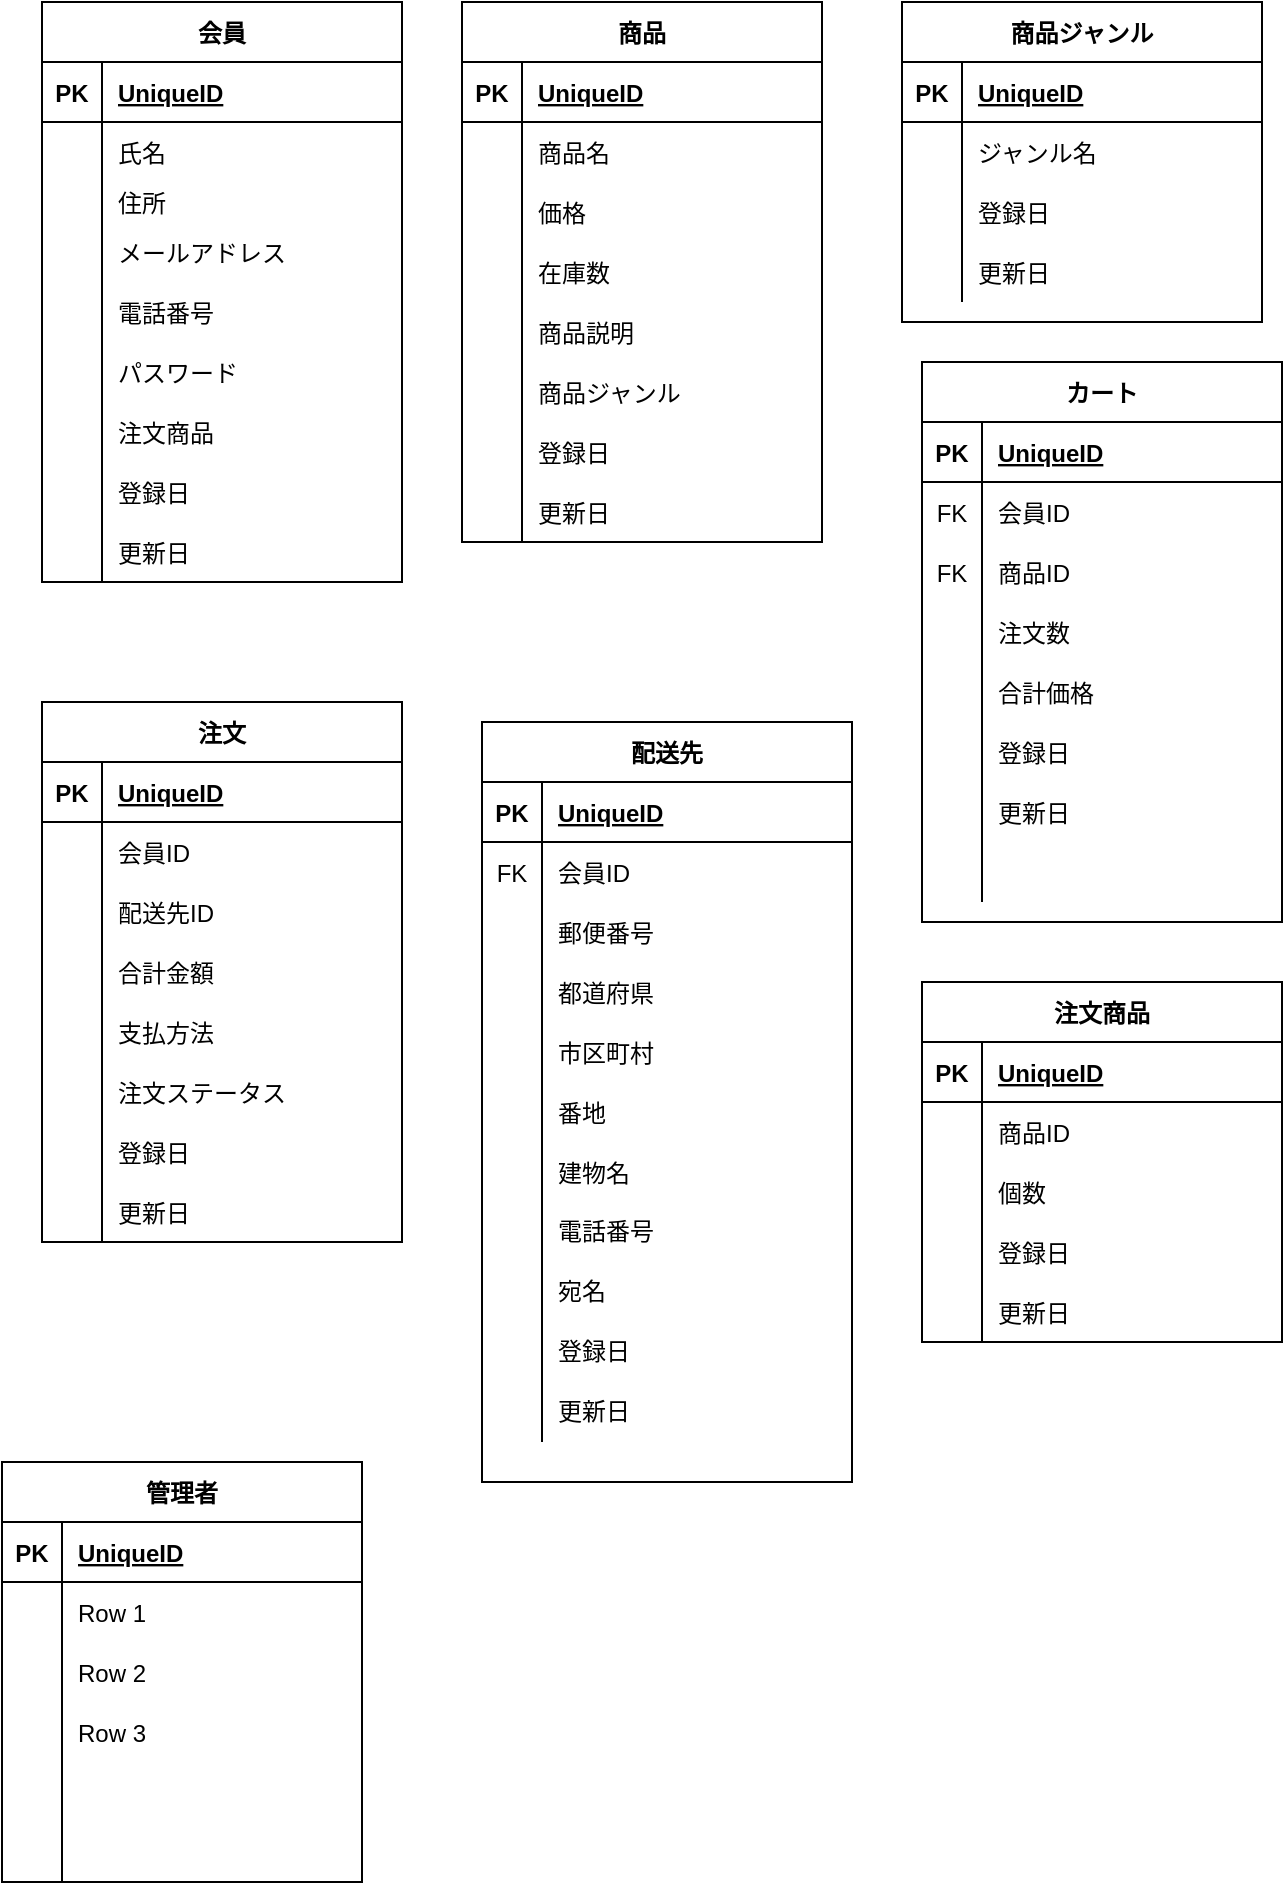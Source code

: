 <mxfile version="14.1.9" type="github">
  <diagram id="_fGBbQ_tDHvk_TWlKCjW" name="Page-1">
    <mxGraphModel dx="767" dy="1049" grid="1" gridSize="10" guides="1" tooltips="1" connect="1" arrows="1" fold="1" page="1" pageScale="1" pageWidth="827" pageHeight="1169" math="0" shadow="0">
      <root>
        <mxCell id="0" />
        <mxCell id="1" parent="0" />
        <mxCell id="HQgpcalhJWOucow4i2d_-1" value="会員" style="shape=table;startSize=30;container=1;collapsible=1;childLayout=tableLayout;fixedRows=1;rowLines=0;fontStyle=1;align=center;resizeLast=1;" parent="1" vertex="1">
          <mxGeometry x="50" y="10" width="180" height="290" as="geometry" />
        </mxCell>
        <mxCell id="HQgpcalhJWOucow4i2d_-2" value="" style="shape=partialRectangle;collapsible=0;dropTarget=0;pointerEvents=0;fillColor=none;top=0;left=0;bottom=1;right=0;points=[[0,0.5],[1,0.5]];portConstraint=eastwest;" parent="HQgpcalhJWOucow4i2d_-1" vertex="1">
          <mxGeometry y="30" width="180" height="30" as="geometry" />
        </mxCell>
        <mxCell id="HQgpcalhJWOucow4i2d_-3" value="PK" style="shape=partialRectangle;connectable=0;fillColor=none;top=0;left=0;bottom=0;right=0;fontStyle=1;overflow=hidden;" parent="HQgpcalhJWOucow4i2d_-2" vertex="1">
          <mxGeometry width="30" height="30" as="geometry" />
        </mxCell>
        <mxCell id="HQgpcalhJWOucow4i2d_-4" value="UniqueID" style="shape=partialRectangle;connectable=0;fillColor=none;top=0;left=0;bottom=0;right=0;align=left;spacingLeft=6;fontStyle=5;overflow=hidden;" parent="HQgpcalhJWOucow4i2d_-2" vertex="1">
          <mxGeometry x="30" width="150" height="30" as="geometry" />
        </mxCell>
        <mxCell id="HQgpcalhJWOucow4i2d_-5" value="" style="shape=partialRectangle;collapsible=0;dropTarget=0;pointerEvents=0;fillColor=none;top=0;left=0;bottom=0;right=0;points=[[0,0.5],[1,0.5]];portConstraint=eastwest;" parent="HQgpcalhJWOucow4i2d_-1" vertex="1">
          <mxGeometry y="60" width="180" height="30" as="geometry" />
        </mxCell>
        <mxCell id="HQgpcalhJWOucow4i2d_-6" value="" style="shape=partialRectangle;connectable=0;fillColor=none;top=0;left=0;bottom=0;right=0;editable=1;overflow=hidden;" parent="HQgpcalhJWOucow4i2d_-5" vertex="1">
          <mxGeometry width="30" height="30" as="geometry" />
        </mxCell>
        <mxCell id="HQgpcalhJWOucow4i2d_-7" value="氏名" style="shape=partialRectangle;connectable=0;fillColor=none;top=0;left=0;bottom=0;right=0;align=left;spacingLeft=6;overflow=hidden;" parent="HQgpcalhJWOucow4i2d_-5" vertex="1">
          <mxGeometry x="30" width="150" height="30" as="geometry" />
        </mxCell>
        <mxCell id="HQgpcalhJWOucow4i2d_-8" value="" style="shape=partialRectangle;collapsible=0;dropTarget=0;pointerEvents=0;fillColor=none;top=0;left=0;bottom=0;right=0;points=[[0,0.5],[1,0.5]];portConstraint=eastwest;" parent="HQgpcalhJWOucow4i2d_-1" vertex="1">
          <mxGeometry y="90" width="180" height="20" as="geometry" />
        </mxCell>
        <mxCell id="HQgpcalhJWOucow4i2d_-9" value="" style="shape=partialRectangle;connectable=0;fillColor=none;top=0;left=0;bottom=0;right=0;editable=1;overflow=hidden;" parent="HQgpcalhJWOucow4i2d_-8" vertex="1">
          <mxGeometry width="30" height="20" as="geometry" />
        </mxCell>
        <mxCell id="HQgpcalhJWOucow4i2d_-10" value="住所" style="shape=partialRectangle;connectable=0;fillColor=none;top=0;left=0;bottom=0;right=0;align=left;spacingLeft=6;overflow=hidden;" parent="HQgpcalhJWOucow4i2d_-8" vertex="1">
          <mxGeometry x="30" width="150" height="20" as="geometry" />
        </mxCell>
        <mxCell id="HQgpcalhJWOucow4i2d_-11" value="" style="shape=partialRectangle;collapsible=0;dropTarget=0;pointerEvents=0;fillColor=none;top=0;left=0;bottom=0;right=0;points=[[0,0.5],[1,0.5]];portConstraint=eastwest;" parent="HQgpcalhJWOucow4i2d_-1" vertex="1">
          <mxGeometry y="110" width="180" height="30" as="geometry" />
        </mxCell>
        <mxCell id="HQgpcalhJWOucow4i2d_-12" value="" style="shape=partialRectangle;connectable=0;fillColor=none;top=0;left=0;bottom=0;right=0;editable=1;overflow=hidden;" parent="HQgpcalhJWOucow4i2d_-11" vertex="1">
          <mxGeometry width="30" height="30" as="geometry" />
        </mxCell>
        <mxCell id="HQgpcalhJWOucow4i2d_-13" value="メールアドレス" style="shape=partialRectangle;connectable=0;fillColor=none;top=0;left=0;bottom=0;right=0;align=left;spacingLeft=6;overflow=hidden;" parent="HQgpcalhJWOucow4i2d_-11" vertex="1">
          <mxGeometry x="30" width="150" height="30" as="geometry" />
        </mxCell>
        <mxCell id="v8ZFFHO1HFxHdXyD2R_P-13" style="shape=partialRectangle;collapsible=0;dropTarget=0;pointerEvents=0;fillColor=none;top=0;left=0;bottom=0;right=0;points=[[0,0.5],[1,0.5]];portConstraint=eastwest;" parent="HQgpcalhJWOucow4i2d_-1" vertex="1">
          <mxGeometry y="140" width="180" height="30" as="geometry" />
        </mxCell>
        <mxCell id="v8ZFFHO1HFxHdXyD2R_P-14" style="shape=partialRectangle;connectable=0;fillColor=none;top=0;left=0;bottom=0;right=0;editable=1;overflow=hidden;" parent="v8ZFFHO1HFxHdXyD2R_P-13" vertex="1">
          <mxGeometry width="30" height="30" as="geometry" />
        </mxCell>
        <mxCell id="v8ZFFHO1HFxHdXyD2R_P-15" value="電話番号" style="shape=partialRectangle;connectable=0;fillColor=none;top=0;left=0;bottom=0;right=0;align=left;spacingLeft=6;overflow=hidden;" parent="v8ZFFHO1HFxHdXyD2R_P-13" vertex="1">
          <mxGeometry x="30" width="150" height="30" as="geometry" />
        </mxCell>
        <mxCell id="v8ZFFHO1HFxHdXyD2R_P-1" style="shape=partialRectangle;collapsible=0;dropTarget=0;pointerEvents=0;fillColor=none;top=0;left=0;bottom=0;right=0;points=[[0,0.5],[1,0.5]];portConstraint=eastwest;" parent="HQgpcalhJWOucow4i2d_-1" vertex="1">
          <mxGeometry y="170" width="180" height="30" as="geometry" />
        </mxCell>
        <mxCell id="v8ZFFHO1HFxHdXyD2R_P-2" style="shape=partialRectangle;connectable=0;fillColor=none;top=0;left=0;bottom=0;right=0;editable=1;overflow=hidden;" parent="v8ZFFHO1HFxHdXyD2R_P-1" vertex="1">
          <mxGeometry width="30" height="30" as="geometry" />
        </mxCell>
        <mxCell id="v8ZFFHO1HFxHdXyD2R_P-3" value="パスワード" style="shape=partialRectangle;connectable=0;fillColor=none;top=0;left=0;bottom=0;right=0;align=left;spacingLeft=6;overflow=hidden;" parent="v8ZFFHO1HFxHdXyD2R_P-1" vertex="1">
          <mxGeometry x="30" width="150" height="30" as="geometry" />
        </mxCell>
        <mxCell id="v8ZFFHO1HFxHdXyD2R_P-7" style="shape=partialRectangle;collapsible=0;dropTarget=0;pointerEvents=0;fillColor=none;top=0;left=0;bottom=0;right=0;points=[[0,0.5],[1,0.5]];portConstraint=eastwest;" parent="HQgpcalhJWOucow4i2d_-1" vertex="1">
          <mxGeometry y="200" width="180" height="30" as="geometry" />
        </mxCell>
        <mxCell id="v8ZFFHO1HFxHdXyD2R_P-8" style="shape=partialRectangle;connectable=0;fillColor=none;top=0;left=0;bottom=0;right=0;editable=1;overflow=hidden;" parent="v8ZFFHO1HFxHdXyD2R_P-7" vertex="1">
          <mxGeometry width="30" height="30" as="geometry" />
        </mxCell>
        <mxCell id="v8ZFFHO1HFxHdXyD2R_P-9" value="注文商品" style="shape=partialRectangle;connectable=0;fillColor=none;top=0;left=0;bottom=0;right=0;align=left;spacingLeft=6;overflow=hidden;" parent="v8ZFFHO1HFxHdXyD2R_P-7" vertex="1">
          <mxGeometry x="30" width="150" height="30" as="geometry" />
        </mxCell>
        <mxCell id="v8ZFFHO1HFxHdXyD2R_P-10" style="shape=partialRectangle;collapsible=0;dropTarget=0;pointerEvents=0;fillColor=none;top=0;left=0;bottom=0;right=0;points=[[0,0.5],[1,0.5]];portConstraint=eastwest;" parent="HQgpcalhJWOucow4i2d_-1" vertex="1">
          <mxGeometry y="230" width="180" height="30" as="geometry" />
        </mxCell>
        <mxCell id="v8ZFFHO1HFxHdXyD2R_P-11" style="shape=partialRectangle;connectable=0;fillColor=none;top=0;left=0;bottom=0;right=0;editable=1;overflow=hidden;" parent="v8ZFFHO1HFxHdXyD2R_P-10" vertex="1">
          <mxGeometry width="30" height="30" as="geometry" />
        </mxCell>
        <mxCell id="v8ZFFHO1HFxHdXyD2R_P-12" value="登録日" style="shape=partialRectangle;connectable=0;fillColor=none;top=0;left=0;bottom=0;right=0;align=left;spacingLeft=6;overflow=hidden;" parent="v8ZFFHO1HFxHdXyD2R_P-10" vertex="1">
          <mxGeometry x="30" width="150" height="30" as="geometry" />
        </mxCell>
        <mxCell id="v8ZFFHO1HFxHdXyD2R_P-16" style="shape=partialRectangle;collapsible=0;dropTarget=0;pointerEvents=0;fillColor=none;top=0;left=0;bottom=0;right=0;points=[[0,0.5],[1,0.5]];portConstraint=eastwest;" parent="HQgpcalhJWOucow4i2d_-1" vertex="1">
          <mxGeometry y="260" width="180" height="30" as="geometry" />
        </mxCell>
        <mxCell id="v8ZFFHO1HFxHdXyD2R_P-17" style="shape=partialRectangle;connectable=0;fillColor=none;top=0;left=0;bottom=0;right=0;editable=1;overflow=hidden;" parent="v8ZFFHO1HFxHdXyD2R_P-16" vertex="1">
          <mxGeometry width="30" height="30" as="geometry" />
        </mxCell>
        <mxCell id="v8ZFFHO1HFxHdXyD2R_P-18" value="更新日" style="shape=partialRectangle;connectable=0;fillColor=none;top=0;left=0;bottom=0;right=0;align=left;spacingLeft=6;overflow=hidden;" parent="v8ZFFHO1HFxHdXyD2R_P-16" vertex="1">
          <mxGeometry x="30" width="150" height="30" as="geometry" />
        </mxCell>
        <mxCell id="HQgpcalhJWOucow4i2d_-14" value="商品" style="shape=table;startSize=30;container=1;collapsible=1;childLayout=tableLayout;fixedRows=1;rowLines=0;fontStyle=1;align=center;resizeLast=1;" parent="1" vertex="1">
          <mxGeometry x="260" y="10" width="180" height="270" as="geometry" />
        </mxCell>
        <mxCell id="HQgpcalhJWOucow4i2d_-15" value="" style="shape=partialRectangle;collapsible=0;dropTarget=0;pointerEvents=0;fillColor=none;top=0;left=0;bottom=1;right=0;points=[[0,0.5],[1,0.5]];portConstraint=eastwest;" parent="HQgpcalhJWOucow4i2d_-14" vertex="1">
          <mxGeometry y="30" width="180" height="30" as="geometry" />
        </mxCell>
        <mxCell id="HQgpcalhJWOucow4i2d_-16" value="PK" style="shape=partialRectangle;connectable=0;fillColor=none;top=0;left=0;bottom=0;right=0;fontStyle=1;overflow=hidden;" parent="HQgpcalhJWOucow4i2d_-15" vertex="1">
          <mxGeometry width="30" height="30" as="geometry" />
        </mxCell>
        <mxCell id="HQgpcalhJWOucow4i2d_-17" value="UniqueID" style="shape=partialRectangle;connectable=0;fillColor=none;top=0;left=0;bottom=0;right=0;align=left;spacingLeft=6;fontStyle=5;overflow=hidden;" parent="HQgpcalhJWOucow4i2d_-15" vertex="1">
          <mxGeometry x="30" width="150" height="30" as="geometry" />
        </mxCell>
        <mxCell id="HQgpcalhJWOucow4i2d_-18" value="" style="shape=partialRectangle;collapsible=0;dropTarget=0;pointerEvents=0;fillColor=none;top=0;left=0;bottom=0;right=0;points=[[0,0.5],[1,0.5]];portConstraint=eastwest;" parent="HQgpcalhJWOucow4i2d_-14" vertex="1">
          <mxGeometry y="60" width="180" height="30" as="geometry" />
        </mxCell>
        <mxCell id="HQgpcalhJWOucow4i2d_-19" value="" style="shape=partialRectangle;connectable=0;fillColor=none;top=0;left=0;bottom=0;right=0;editable=1;overflow=hidden;" parent="HQgpcalhJWOucow4i2d_-18" vertex="1">
          <mxGeometry width="30" height="30" as="geometry" />
        </mxCell>
        <mxCell id="HQgpcalhJWOucow4i2d_-20" value="商品名" style="shape=partialRectangle;connectable=0;fillColor=none;top=0;left=0;bottom=0;right=0;align=left;spacingLeft=6;overflow=hidden;" parent="HQgpcalhJWOucow4i2d_-18" vertex="1">
          <mxGeometry x="30" width="150" height="30" as="geometry" />
        </mxCell>
        <mxCell id="HQgpcalhJWOucow4i2d_-21" value="" style="shape=partialRectangle;collapsible=0;dropTarget=0;pointerEvents=0;fillColor=none;top=0;left=0;bottom=0;right=0;points=[[0,0.5],[1,0.5]];portConstraint=eastwest;" parent="HQgpcalhJWOucow4i2d_-14" vertex="1">
          <mxGeometry y="90" width="180" height="30" as="geometry" />
        </mxCell>
        <mxCell id="HQgpcalhJWOucow4i2d_-22" value="" style="shape=partialRectangle;connectable=0;fillColor=none;top=0;left=0;bottom=0;right=0;editable=1;overflow=hidden;" parent="HQgpcalhJWOucow4i2d_-21" vertex="1">
          <mxGeometry width="30" height="30" as="geometry" />
        </mxCell>
        <mxCell id="HQgpcalhJWOucow4i2d_-23" value="価格" style="shape=partialRectangle;connectable=0;fillColor=none;top=0;left=0;bottom=0;right=0;align=left;spacingLeft=6;overflow=hidden;" parent="HQgpcalhJWOucow4i2d_-21" vertex="1">
          <mxGeometry x="30" width="150" height="30" as="geometry" />
        </mxCell>
        <mxCell id="HQgpcalhJWOucow4i2d_-24" value="" style="shape=partialRectangle;collapsible=0;dropTarget=0;pointerEvents=0;fillColor=none;top=0;left=0;bottom=0;right=0;points=[[0,0.5],[1,0.5]];portConstraint=eastwest;" parent="HQgpcalhJWOucow4i2d_-14" vertex="1">
          <mxGeometry y="120" width="180" height="30" as="geometry" />
        </mxCell>
        <mxCell id="HQgpcalhJWOucow4i2d_-25" value="" style="shape=partialRectangle;connectable=0;fillColor=none;top=0;left=0;bottom=0;right=0;editable=1;overflow=hidden;" parent="HQgpcalhJWOucow4i2d_-24" vertex="1">
          <mxGeometry width="30" height="30" as="geometry" />
        </mxCell>
        <mxCell id="HQgpcalhJWOucow4i2d_-26" value="在庫数" style="shape=partialRectangle;connectable=0;fillColor=none;top=0;left=0;bottom=0;right=0;align=left;spacingLeft=6;overflow=hidden;" parent="HQgpcalhJWOucow4i2d_-24" vertex="1">
          <mxGeometry x="30" width="150" height="30" as="geometry" />
        </mxCell>
        <mxCell id="v8ZFFHO1HFxHdXyD2R_P-26" style="shape=partialRectangle;collapsible=0;dropTarget=0;pointerEvents=0;fillColor=none;top=0;left=0;bottom=0;right=0;points=[[0,0.5],[1,0.5]];portConstraint=eastwest;" parent="HQgpcalhJWOucow4i2d_-14" vertex="1">
          <mxGeometry y="150" width="180" height="30" as="geometry" />
        </mxCell>
        <mxCell id="v8ZFFHO1HFxHdXyD2R_P-27" style="shape=partialRectangle;connectable=0;fillColor=none;top=0;left=0;bottom=0;right=0;editable=1;overflow=hidden;" parent="v8ZFFHO1HFxHdXyD2R_P-26" vertex="1">
          <mxGeometry width="30" height="30" as="geometry" />
        </mxCell>
        <mxCell id="v8ZFFHO1HFxHdXyD2R_P-28" value="商品説明" style="shape=partialRectangle;connectable=0;fillColor=none;top=0;left=0;bottom=0;right=0;align=left;spacingLeft=6;overflow=hidden;" parent="v8ZFFHO1HFxHdXyD2R_P-26" vertex="1">
          <mxGeometry x="30" width="150" height="30" as="geometry" />
        </mxCell>
        <mxCell id="v8ZFFHO1HFxHdXyD2R_P-100" style="shape=partialRectangle;collapsible=0;dropTarget=0;pointerEvents=0;fillColor=none;top=0;left=0;bottom=0;right=0;points=[[0,0.5],[1,0.5]];portConstraint=eastwest;" parent="HQgpcalhJWOucow4i2d_-14" vertex="1">
          <mxGeometry y="180" width="180" height="30" as="geometry" />
        </mxCell>
        <mxCell id="v8ZFFHO1HFxHdXyD2R_P-101" style="shape=partialRectangle;connectable=0;fillColor=none;top=0;left=0;bottom=0;right=0;editable=1;overflow=hidden;" parent="v8ZFFHO1HFxHdXyD2R_P-100" vertex="1">
          <mxGeometry width="30" height="30" as="geometry" />
        </mxCell>
        <mxCell id="v8ZFFHO1HFxHdXyD2R_P-102" value="商品ジャンル" style="shape=partialRectangle;connectable=0;fillColor=none;top=0;left=0;bottom=0;right=0;align=left;spacingLeft=6;overflow=hidden;" parent="v8ZFFHO1HFxHdXyD2R_P-100" vertex="1">
          <mxGeometry x="30" width="150" height="30" as="geometry" />
        </mxCell>
        <mxCell id="v8ZFFHO1HFxHdXyD2R_P-23" style="shape=partialRectangle;collapsible=0;dropTarget=0;pointerEvents=0;fillColor=none;top=0;left=0;bottom=0;right=0;points=[[0,0.5],[1,0.5]];portConstraint=eastwest;" parent="HQgpcalhJWOucow4i2d_-14" vertex="1">
          <mxGeometry y="210" width="180" height="30" as="geometry" />
        </mxCell>
        <mxCell id="v8ZFFHO1HFxHdXyD2R_P-24" style="shape=partialRectangle;connectable=0;fillColor=none;top=0;left=0;bottom=0;right=0;editable=1;overflow=hidden;" parent="v8ZFFHO1HFxHdXyD2R_P-23" vertex="1">
          <mxGeometry width="30" height="30" as="geometry" />
        </mxCell>
        <mxCell id="v8ZFFHO1HFxHdXyD2R_P-25" value="登録日" style="shape=partialRectangle;connectable=0;fillColor=none;top=0;left=0;bottom=0;right=0;align=left;spacingLeft=6;overflow=hidden;" parent="v8ZFFHO1HFxHdXyD2R_P-23" vertex="1">
          <mxGeometry x="30" width="150" height="30" as="geometry" />
        </mxCell>
        <mxCell id="v8ZFFHO1HFxHdXyD2R_P-20" style="shape=partialRectangle;collapsible=0;dropTarget=0;pointerEvents=0;fillColor=none;top=0;left=0;bottom=0;right=0;points=[[0,0.5],[1,0.5]];portConstraint=eastwest;" parent="HQgpcalhJWOucow4i2d_-14" vertex="1">
          <mxGeometry y="240" width="180" height="30" as="geometry" />
        </mxCell>
        <mxCell id="v8ZFFHO1HFxHdXyD2R_P-21" style="shape=partialRectangle;connectable=0;fillColor=none;top=0;left=0;bottom=0;right=0;editable=1;overflow=hidden;" parent="v8ZFFHO1HFxHdXyD2R_P-20" vertex="1">
          <mxGeometry width="30" height="30" as="geometry" />
        </mxCell>
        <mxCell id="v8ZFFHO1HFxHdXyD2R_P-22" value="更新日" style="shape=partialRectangle;connectable=0;fillColor=none;top=0;left=0;bottom=0;right=0;align=left;spacingLeft=6;overflow=hidden;" parent="v8ZFFHO1HFxHdXyD2R_P-20" vertex="1">
          <mxGeometry x="30" width="150" height="30" as="geometry" />
        </mxCell>
        <mxCell id="HQgpcalhJWOucow4i2d_-27" value="配送先" style="shape=table;startSize=30;container=1;collapsible=1;childLayout=tableLayout;fixedRows=1;rowLines=0;fontStyle=1;align=center;resizeLast=1;" parent="1" vertex="1">
          <mxGeometry x="270" y="370" width="185" height="380.0" as="geometry" />
        </mxCell>
        <mxCell id="HQgpcalhJWOucow4i2d_-28" value="" style="shape=partialRectangle;collapsible=0;dropTarget=0;pointerEvents=0;fillColor=none;top=0;left=0;bottom=1;right=0;points=[[0,0.5],[1,0.5]];portConstraint=eastwest;" parent="HQgpcalhJWOucow4i2d_-27" vertex="1">
          <mxGeometry y="30" width="185" height="30" as="geometry" />
        </mxCell>
        <mxCell id="HQgpcalhJWOucow4i2d_-29" value="PK" style="shape=partialRectangle;connectable=0;fillColor=none;top=0;left=0;bottom=0;right=0;fontStyle=1;overflow=hidden;" parent="HQgpcalhJWOucow4i2d_-28" vertex="1">
          <mxGeometry width="30" height="30" as="geometry" />
        </mxCell>
        <mxCell id="HQgpcalhJWOucow4i2d_-30" value="UniqueID" style="shape=partialRectangle;connectable=0;fillColor=none;top=0;left=0;bottom=0;right=0;align=left;spacingLeft=6;fontStyle=5;overflow=hidden;" parent="HQgpcalhJWOucow4i2d_-28" vertex="1">
          <mxGeometry x="30" width="155" height="30" as="geometry" />
        </mxCell>
        <mxCell id="K7CuI77C3Jk4myJoS-8p-39" style="shape=partialRectangle;collapsible=0;dropTarget=0;pointerEvents=0;fillColor=none;top=0;left=0;bottom=0;right=0;points=[[0,0.5],[1,0.5]];portConstraint=eastwest;" vertex="1" parent="HQgpcalhJWOucow4i2d_-27">
          <mxGeometry y="60" width="185" height="30" as="geometry" />
        </mxCell>
        <mxCell id="K7CuI77C3Jk4myJoS-8p-40" value="FK" style="shape=partialRectangle;connectable=0;fillColor=none;top=0;left=0;bottom=0;right=0;editable=1;overflow=hidden;" vertex="1" parent="K7CuI77C3Jk4myJoS-8p-39">
          <mxGeometry width="30" height="30" as="geometry" />
        </mxCell>
        <mxCell id="K7CuI77C3Jk4myJoS-8p-41" value="会員ID" style="shape=partialRectangle;connectable=0;fillColor=none;top=0;left=0;bottom=0;right=0;align=left;spacingLeft=6;overflow=hidden;" vertex="1" parent="K7CuI77C3Jk4myJoS-8p-39">
          <mxGeometry x="30" width="155" height="30" as="geometry" />
        </mxCell>
        <mxCell id="HQgpcalhJWOucow4i2d_-31" value="" style="shape=partialRectangle;collapsible=0;dropTarget=0;pointerEvents=0;fillColor=none;top=0;left=0;bottom=0;right=0;points=[[0,0.5],[1,0.5]];portConstraint=eastwest;" parent="HQgpcalhJWOucow4i2d_-27" vertex="1">
          <mxGeometry y="90" width="185" height="30" as="geometry" />
        </mxCell>
        <mxCell id="HQgpcalhJWOucow4i2d_-32" value="" style="shape=partialRectangle;connectable=0;fillColor=none;top=0;left=0;bottom=0;right=0;editable=1;overflow=hidden;" parent="HQgpcalhJWOucow4i2d_-31" vertex="1">
          <mxGeometry width="30" height="30" as="geometry" />
        </mxCell>
        <mxCell id="HQgpcalhJWOucow4i2d_-33" value="郵便番号" style="shape=partialRectangle;connectable=0;fillColor=none;top=0;left=0;bottom=0;right=0;align=left;spacingLeft=6;overflow=hidden;" parent="HQgpcalhJWOucow4i2d_-31" vertex="1">
          <mxGeometry x="30" width="155" height="30" as="geometry" />
        </mxCell>
        <mxCell id="HQgpcalhJWOucow4i2d_-34" value="" style="shape=partialRectangle;collapsible=0;dropTarget=0;pointerEvents=0;fillColor=none;top=0;left=0;bottom=0;right=0;points=[[0,0.5],[1,0.5]];portConstraint=eastwest;" parent="HQgpcalhJWOucow4i2d_-27" vertex="1">
          <mxGeometry y="120" width="185" height="30" as="geometry" />
        </mxCell>
        <mxCell id="HQgpcalhJWOucow4i2d_-35" value="" style="shape=partialRectangle;connectable=0;fillColor=none;top=0;left=0;bottom=0;right=0;editable=1;overflow=hidden;" parent="HQgpcalhJWOucow4i2d_-34" vertex="1">
          <mxGeometry width="30" height="30" as="geometry" />
        </mxCell>
        <mxCell id="HQgpcalhJWOucow4i2d_-36" value="都道府県" style="shape=partialRectangle;connectable=0;fillColor=none;top=0;left=0;bottom=0;right=0;align=left;spacingLeft=6;overflow=hidden;" parent="HQgpcalhJWOucow4i2d_-34" vertex="1">
          <mxGeometry x="30" width="155" height="30" as="geometry" />
        </mxCell>
        <mxCell id="v8ZFFHO1HFxHdXyD2R_P-35" style="shape=partialRectangle;collapsible=0;dropTarget=0;pointerEvents=0;fillColor=none;top=0;left=0;bottom=0;right=0;points=[[0,0.5],[1,0.5]];portConstraint=eastwest;" parent="HQgpcalhJWOucow4i2d_-27" vertex="1">
          <mxGeometry y="150" width="185" height="30" as="geometry" />
        </mxCell>
        <mxCell id="v8ZFFHO1HFxHdXyD2R_P-36" style="shape=partialRectangle;connectable=0;fillColor=none;top=0;left=0;bottom=0;right=0;editable=1;overflow=hidden;" parent="v8ZFFHO1HFxHdXyD2R_P-35" vertex="1">
          <mxGeometry width="30" height="30" as="geometry" />
        </mxCell>
        <mxCell id="v8ZFFHO1HFxHdXyD2R_P-37" value="市区町村" style="shape=partialRectangle;connectable=0;fillColor=none;top=0;left=0;bottom=0;right=0;align=left;spacingLeft=6;overflow=hidden;" parent="v8ZFFHO1HFxHdXyD2R_P-35" vertex="1">
          <mxGeometry x="30" width="155" height="30" as="geometry" />
        </mxCell>
        <mxCell id="v8ZFFHO1HFxHdXyD2R_P-32" style="shape=partialRectangle;collapsible=0;dropTarget=0;pointerEvents=0;fillColor=none;top=0;left=0;bottom=0;right=0;points=[[0,0.5],[1,0.5]];portConstraint=eastwest;" parent="HQgpcalhJWOucow4i2d_-27" vertex="1">
          <mxGeometry y="180" width="185" height="30" as="geometry" />
        </mxCell>
        <mxCell id="v8ZFFHO1HFxHdXyD2R_P-33" style="shape=partialRectangle;connectable=0;fillColor=none;top=0;left=0;bottom=0;right=0;editable=1;overflow=hidden;" parent="v8ZFFHO1HFxHdXyD2R_P-32" vertex="1">
          <mxGeometry width="30" height="30" as="geometry" />
        </mxCell>
        <mxCell id="v8ZFFHO1HFxHdXyD2R_P-34" value="番地" style="shape=partialRectangle;connectable=0;fillColor=none;top=0;left=0;bottom=0;right=0;align=left;spacingLeft=6;overflow=hidden;" parent="v8ZFFHO1HFxHdXyD2R_P-32" vertex="1">
          <mxGeometry x="30" width="155" height="30" as="geometry" />
        </mxCell>
        <mxCell id="v8ZFFHO1HFxHdXyD2R_P-29" style="shape=partialRectangle;collapsible=0;dropTarget=0;pointerEvents=0;fillColor=none;top=0;left=0;bottom=0;right=0;points=[[0,0.5],[1,0.5]];portConstraint=eastwest;" parent="HQgpcalhJWOucow4i2d_-27" vertex="1">
          <mxGeometry y="210" width="185" height="30" as="geometry" />
        </mxCell>
        <mxCell id="v8ZFFHO1HFxHdXyD2R_P-30" style="shape=partialRectangle;connectable=0;fillColor=none;top=0;left=0;bottom=0;right=0;editable=1;overflow=hidden;" parent="v8ZFFHO1HFxHdXyD2R_P-29" vertex="1">
          <mxGeometry width="30" height="30" as="geometry" />
        </mxCell>
        <mxCell id="v8ZFFHO1HFxHdXyD2R_P-31" value="建物名" style="shape=partialRectangle;connectable=0;fillColor=none;top=0;left=0;bottom=0;right=0;align=left;spacingLeft=6;overflow=hidden;" parent="v8ZFFHO1HFxHdXyD2R_P-29" vertex="1">
          <mxGeometry x="30" width="155" height="30" as="geometry" />
        </mxCell>
        <mxCell id="HQgpcalhJWOucow4i2d_-37" value="" style="shape=partialRectangle;collapsible=0;dropTarget=0;pointerEvents=0;fillColor=none;top=0;left=0;bottom=0;right=0;points=[[0,0.5],[1,0.5]];portConstraint=eastwest;" parent="HQgpcalhJWOucow4i2d_-27" vertex="1">
          <mxGeometry y="240" width="185" height="30" as="geometry" />
        </mxCell>
        <mxCell id="HQgpcalhJWOucow4i2d_-38" value="" style="shape=partialRectangle;connectable=0;fillColor=none;top=0;left=0;bottom=0;right=0;editable=1;overflow=hidden;" parent="HQgpcalhJWOucow4i2d_-37" vertex="1">
          <mxGeometry width="30" height="30" as="geometry" />
        </mxCell>
        <mxCell id="HQgpcalhJWOucow4i2d_-39" value="電話番号" style="shape=partialRectangle;connectable=0;fillColor=none;top=0;left=0;bottom=0;right=0;align=left;spacingLeft=6;overflow=hidden;whiteSpace=wrap;" parent="HQgpcalhJWOucow4i2d_-37" vertex="1">
          <mxGeometry x="30" width="155" height="30" as="geometry" />
        </mxCell>
        <mxCell id="v8ZFFHO1HFxHdXyD2R_P-104" style="shape=partialRectangle;collapsible=0;dropTarget=0;pointerEvents=0;fillColor=none;top=0;left=0;bottom=0;right=0;points=[[0,0.5],[1,0.5]];portConstraint=eastwest;" parent="HQgpcalhJWOucow4i2d_-27" vertex="1">
          <mxGeometry y="270" width="185" height="30" as="geometry" />
        </mxCell>
        <mxCell id="v8ZFFHO1HFxHdXyD2R_P-105" style="shape=partialRectangle;connectable=0;fillColor=none;top=0;left=0;bottom=0;right=0;editable=1;overflow=hidden;" parent="v8ZFFHO1HFxHdXyD2R_P-104" vertex="1">
          <mxGeometry width="30" height="30" as="geometry" />
        </mxCell>
        <mxCell id="v8ZFFHO1HFxHdXyD2R_P-106" value="宛名" style="shape=partialRectangle;connectable=0;fillColor=none;top=0;left=0;bottom=0;right=0;align=left;spacingLeft=6;overflow=hidden;whiteSpace=wrap;" parent="v8ZFFHO1HFxHdXyD2R_P-104" vertex="1">
          <mxGeometry x="30" width="155" height="30" as="geometry" />
        </mxCell>
        <mxCell id="K7CuI77C3Jk4myJoS-8p-48" style="shape=partialRectangle;collapsible=0;dropTarget=0;pointerEvents=0;fillColor=none;top=0;left=0;bottom=0;right=0;points=[[0,0.5],[1,0.5]];portConstraint=eastwest;" vertex="1" parent="HQgpcalhJWOucow4i2d_-27">
          <mxGeometry y="300" width="185" height="30" as="geometry" />
        </mxCell>
        <mxCell id="K7CuI77C3Jk4myJoS-8p-49" style="shape=partialRectangle;connectable=0;fillColor=none;top=0;left=0;bottom=0;right=0;editable=1;overflow=hidden;" vertex="1" parent="K7CuI77C3Jk4myJoS-8p-48">
          <mxGeometry width="30" height="30" as="geometry" />
        </mxCell>
        <mxCell id="K7CuI77C3Jk4myJoS-8p-50" value="登録日" style="shape=partialRectangle;connectable=0;fillColor=none;top=0;left=0;bottom=0;right=0;align=left;spacingLeft=6;overflow=hidden;whiteSpace=wrap;" vertex="1" parent="K7CuI77C3Jk4myJoS-8p-48">
          <mxGeometry x="30" width="155" height="30" as="geometry" />
        </mxCell>
        <mxCell id="K7CuI77C3Jk4myJoS-8p-45" style="shape=partialRectangle;collapsible=0;dropTarget=0;pointerEvents=0;fillColor=none;top=0;left=0;bottom=0;right=0;points=[[0,0.5],[1,0.5]];portConstraint=eastwest;" vertex="1" parent="HQgpcalhJWOucow4i2d_-27">
          <mxGeometry y="330" width="185" height="30" as="geometry" />
        </mxCell>
        <mxCell id="K7CuI77C3Jk4myJoS-8p-46" style="shape=partialRectangle;connectable=0;fillColor=none;top=0;left=0;bottom=0;right=0;editable=1;overflow=hidden;" vertex="1" parent="K7CuI77C3Jk4myJoS-8p-45">
          <mxGeometry width="30" height="30" as="geometry" />
        </mxCell>
        <mxCell id="K7CuI77C3Jk4myJoS-8p-47" value="更新日" style="shape=partialRectangle;connectable=0;fillColor=none;top=0;left=0;bottom=0;right=0;align=left;spacingLeft=6;overflow=hidden;whiteSpace=wrap;" vertex="1" parent="K7CuI77C3Jk4myJoS-8p-45">
          <mxGeometry x="30" width="155" height="30" as="geometry" />
        </mxCell>
        <mxCell id="HQgpcalhJWOucow4i2d_-40" value="注文" style="shape=table;startSize=30;container=1;collapsible=1;childLayout=tableLayout;fixedRows=1;rowLines=0;fontStyle=1;align=center;resizeLast=1;" parent="1" vertex="1">
          <mxGeometry x="50" y="360" width="180" height="270.0" as="geometry" />
        </mxCell>
        <mxCell id="HQgpcalhJWOucow4i2d_-41" value="" style="shape=partialRectangle;collapsible=0;dropTarget=0;pointerEvents=0;fillColor=none;top=0;left=0;bottom=1;right=0;points=[[0,0.5],[1,0.5]];portConstraint=eastwest;" parent="HQgpcalhJWOucow4i2d_-40" vertex="1">
          <mxGeometry y="30" width="180" height="30" as="geometry" />
        </mxCell>
        <mxCell id="HQgpcalhJWOucow4i2d_-42" value="PK" style="shape=partialRectangle;connectable=0;fillColor=none;top=0;left=0;bottom=0;right=0;fontStyle=1;overflow=hidden;" parent="HQgpcalhJWOucow4i2d_-41" vertex="1">
          <mxGeometry width="30" height="30" as="geometry" />
        </mxCell>
        <mxCell id="HQgpcalhJWOucow4i2d_-43" value="UniqueID" style="shape=partialRectangle;connectable=0;fillColor=none;top=0;left=0;bottom=0;right=0;align=left;spacingLeft=6;fontStyle=5;overflow=hidden;" parent="HQgpcalhJWOucow4i2d_-41" vertex="1">
          <mxGeometry x="30" width="150" height="30" as="geometry" />
        </mxCell>
        <mxCell id="HQgpcalhJWOucow4i2d_-44" value="" style="shape=partialRectangle;collapsible=0;dropTarget=0;pointerEvents=0;fillColor=none;top=0;left=0;bottom=0;right=0;points=[[0,0.5],[1,0.5]];portConstraint=eastwest;" parent="HQgpcalhJWOucow4i2d_-40" vertex="1">
          <mxGeometry y="60" width="180" height="30" as="geometry" />
        </mxCell>
        <mxCell id="HQgpcalhJWOucow4i2d_-45" value="" style="shape=partialRectangle;connectable=0;fillColor=none;top=0;left=0;bottom=0;right=0;editable=1;overflow=hidden;" parent="HQgpcalhJWOucow4i2d_-44" vertex="1">
          <mxGeometry width="30" height="30" as="geometry" />
        </mxCell>
        <mxCell id="HQgpcalhJWOucow4i2d_-46" value="会員ID" style="shape=partialRectangle;connectable=0;fillColor=none;top=0;left=0;bottom=0;right=0;align=left;spacingLeft=6;overflow=hidden;" parent="HQgpcalhJWOucow4i2d_-44" vertex="1">
          <mxGeometry x="30" width="150" height="30" as="geometry" />
        </mxCell>
        <mxCell id="K7CuI77C3Jk4myJoS-8p-42" style="shape=partialRectangle;collapsible=0;dropTarget=0;pointerEvents=0;fillColor=none;top=0;left=0;bottom=0;right=0;points=[[0,0.5],[1,0.5]];portConstraint=eastwest;" vertex="1" parent="HQgpcalhJWOucow4i2d_-40">
          <mxGeometry y="90" width="180" height="30" as="geometry" />
        </mxCell>
        <mxCell id="K7CuI77C3Jk4myJoS-8p-43" style="shape=partialRectangle;connectable=0;fillColor=none;top=0;left=0;bottom=0;right=0;editable=1;overflow=hidden;" vertex="1" parent="K7CuI77C3Jk4myJoS-8p-42">
          <mxGeometry width="30" height="30" as="geometry" />
        </mxCell>
        <mxCell id="K7CuI77C3Jk4myJoS-8p-44" value="配送先ID" style="shape=partialRectangle;connectable=0;fillColor=none;top=0;left=0;bottom=0;right=0;align=left;spacingLeft=6;overflow=hidden;" vertex="1" parent="K7CuI77C3Jk4myJoS-8p-42">
          <mxGeometry x="30" width="150" height="30" as="geometry" />
        </mxCell>
        <mxCell id="HQgpcalhJWOucow4i2d_-50" value="" style="shape=partialRectangle;collapsible=0;dropTarget=0;pointerEvents=0;fillColor=none;top=0;left=0;bottom=0;right=0;points=[[0,0.5],[1,0.5]];portConstraint=eastwest;" parent="HQgpcalhJWOucow4i2d_-40" vertex="1">
          <mxGeometry y="120" width="180" height="30" as="geometry" />
        </mxCell>
        <mxCell id="HQgpcalhJWOucow4i2d_-51" value="" style="shape=partialRectangle;connectable=0;fillColor=none;top=0;left=0;bottom=0;right=0;editable=1;overflow=hidden;" parent="HQgpcalhJWOucow4i2d_-50" vertex="1">
          <mxGeometry width="30" height="30" as="geometry" />
        </mxCell>
        <mxCell id="HQgpcalhJWOucow4i2d_-52" value="合計金額" style="shape=partialRectangle;connectable=0;fillColor=none;top=0;left=0;bottom=0;right=0;align=left;spacingLeft=6;overflow=hidden;" parent="HQgpcalhJWOucow4i2d_-50" vertex="1">
          <mxGeometry x="30" width="150" height="30" as="geometry" />
        </mxCell>
        <mxCell id="v8ZFFHO1HFxHdXyD2R_P-50" style="shape=partialRectangle;collapsible=0;dropTarget=0;pointerEvents=0;fillColor=none;top=0;left=0;bottom=0;right=0;points=[[0,0.5],[1,0.5]];portConstraint=eastwest;" parent="HQgpcalhJWOucow4i2d_-40" vertex="1">
          <mxGeometry y="150" width="180" height="30" as="geometry" />
        </mxCell>
        <mxCell id="v8ZFFHO1HFxHdXyD2R_P-51" style="shape=partialRectangle;connectable=0;fillColor=none;top=0;left=0;bottom=0;right=0;editable=1;overflow=hidden;" parent="v8ZFFHO1HFxHdXyD2R_P-50" vertex="1">
          <mxGeometry width="30" height="30" as="geometry" />
        </mxCell>
        <mxCell id="v8ZFFHO1HFxHdXyD2R_P-52" value="支払方法" style="shape=partialRectangle;connectable=0;fillColor=none;top=0;left=0;bottom=0;right=0;align=left;spacingLeft=6;overflow=hidden;" parent="v8ZFFHO1HFxHdXyD2R_P-50" vertex="1">
          <mxGeometry x="30" width="150" height="30" as="geometry" />
        </mxCell>
        <mxCell id="v8ZFFHO1HFxHdXyD2R_P-44" style="shape=partialRectangle;collapsible=0;dropTarget=0;pointerEvents=0;fillColor=none;top=0;left=0;bottom=0;right=0;points=[[0,0.5],[1,0.5]];portConstraint=eastwest;" parent="HQgpcalhJWOucow4i2d_-40" vertex="1">
          <mxGeometry y="180" width="180" height="30" as="geometry" />
        </mxCell>
        <mxCell id="v8ZFFHO1HFxHdXyD2R_P-45" style="shape=partialRectangle;connectable=0;fillColor=none;top=0;left=0;bottom=0;right=0;editable=1;overflow=hidden;" parent="v8ZFFHO1HFxHdXyD2R_P-44" vertex="1">
          <mxGeometry width="30" height="30" as="geometry" />
        </mxCell>
        <mxCell id="v8ZFFHO1HFxHdXyD2R_P-46" value="注文ステータス" style="shape=partialRectangle;connectable=0;fillColor=none;top=0;left=0;bottom=0;right=0;align=left;spacingLeft=6;overflow=hidden;" parent="v8ZFFHO1HFxHdXyD2R_P-44" vertex="1">
          <mxGeometry x="30" width="150" height="30" as="geometry" />
        </mxCell>
        <mxCell id="v8ZFFHO1HFxHdXyD2R_P-41" style="shape=partialRectangle;collapsible=0;dropTarget=0;pointerEvents=0;fillColor=none;top=0;left=0;bottom=0;right=0;points=[[0,0.5],[1,0.5]];portConstraint=eastwest;" parent="HQgpcalhJWOucow4i2d_-40" vertex="1">
          <mxGeometry y="210" width="180" height="30" as="geometry" />
        </mxCell>
        <mxCell id="v8ZFFHO1HFxHdXyD2R_P-42" style="shape=partialRectangle;connectable=0;fillColor=none;top=0;left=0;bottom=0;right=0;editable=1;overflow=hidden;" parent="v8ZFFHO1HFxHdXyD2R_P-41" vertex="1">
          <mxGeometry width="30" height="30" as="geometry" />
        </mxCell>
        <mxCell id="v8ZFFHO1HFxHdXyD2R_P-43" value="登録日" style="shape=partialRectangle;connectable=0;fillColor=none;top=0;left=0;bottom=0;right=0;align=left;spacingLeft=6;overflow=hidden;" parent="v8ZFFHO1HFxHdXyD2R_P-41" vertex="1">
          <mxGeometry x="30" width="150" height="30" as="geometry" />
        </mxCell>
        <mxCell id="v8ZFFHO1HFxHdXyD2R_P-38" style="shape=partialRectangle;collapsible=0;dropTarget=0;pointerEvents=0;fillColor=none;top=0;left=0;bottom=0;right=0;points=[[0,0.5],[1,0.5]];portConstraint=eastwest;" parent="HQgpcalhJWOucow4i2d_-40" vertex="1">
          <mxGeometry y="240" width="180" height="30" as="geometry" />
        </mxCell>
        <mxCell id="v8ZFFHO1HFxHdXyD2R_P-39" style="shape=partialRectangle;connectable=0;fillColor=none;top=0;left=0;bottom=0;right=0;editable=1;overflow=hidden;" parent="v8ZFFHO1HFxHdXyD2R_P-38" vertex="1">
          <mxGeometry width="30" height="30" as="geometry" />
        </mxCell>
        <mxCell id="v8ZFFHO1HFxHdXyD2R_P-40" value="更新日" style="shape=partialRectangle;connectable=0;fillColor=none;top=0;left=0;bottom=0;right=0;align=left;spacingLeft=6;overflow=hidden;" parent="v8ZFFHO1HFxHdXyD2R_P-38" vertex="1">
          <mxGeometry x="30" width="150" height="30" as="geometry" />
        </mxCell>
        <mxCell id="v8ZFFHO1HFxHdXyD2R_P-56" value="管理者" style="shape=table;startSize=30;container=1;collapsible=1;childLayout=tableLayout;fixedRows=1;rowLines=0;fontStyle=1;align=center;resizeLast=1;fillColor=none;" parent="1" vertex="1">
          <mxGeometry x="30" y="740" width="180" height="210" as="geometry" />
        </mxCell>
        <mxCell id="v8ZFFHO1HFxHdXyD2R_P-57" value="" style="shape=partialRectangle;collapsible=0;dropTarget=0;pointerEvents=0;fillColor=none;top=0;left=0;bottom=1;right=0;points=[[0,0.5],[1,0.5]];portConstraint=eastwest;" parent="v8ZFFHO1HFxHdXyD2R_P-56" vertex="1">
          <mxGeometry y="30" width="180" height="30" as="geometry" />
        </mxCell>
        <mxCell id="v8ZFFHO1HFxHdXyD2R_P-58" value="PK" style="shape=partialRectangle;connectable=0;fillColor=none;top=0;left=0;bottom=0;right=0;fontStyle=1;overflow=hidden;" parent="v8ZFFHO1HFxHdXyD2R_P-57" vertex="1">
          <mxGeometry width="30" height="30" as="geometry" />
        </mxCell>
        <mxCell id="v8ZFFHO1HFxHdXyD2R_P-59" value="UniqueID" style="shape=partialRectangle;connectable=0;fillColor=none;top=0;left=0;bottom=0;right=0;align=left;spacingLeft=6;fontStyle=5;overflow=hidden;" parent="v8ZFFHO1HFxHdXyD2R_P-57" vertex="1">
          <mxGeometry x="30" width="150" height="30" as="geometry" />
        </mxCell>
        <mxCell id="v8ZFFHO1HFxHdXyD2R_P-60" value="" style="shape=partialRectangle;collapsible=0;dropTarget=0;pointerEvents=0;fillColor=none;top=0;left=0;bottom=0;right=0;points=[[0,0.5],[1,0.5]];portConstraint=eastwest;" parent="v8ZFFHO1HFxHdXyD2R_P-56" vertex="1">
          <mxGeometry y="60" width="180" height="30" as="geometry" />
        </mxCell>
        <mxCell id="v8ZFFHO1HFxHdXyD2R_P-61" value="" style="shape=partialRectangle;connectable=0;fillColor=none;top=0;left=0;bottom=0;right=0;editable=1;overflow=hidden;" parent="v8ZFFHO1HFxHdXyD2R_P-60" vertex="1">
          <mxGeometry width="30" height="30" as="geometry" />
        </mxCell>
        <mxCell id="v8ZFFHO1HFxHdXyD2R_P-62" value="Row 1" style="shape=partialRectangle;connectable=0;fillColor=none;top=0;left=0;bottom=0;right=0;align=left;spacingLeft=6;overflow=hidden;" parent="v8ZFFHO1HFxHdXyD2R_P-60" vertex="1">
          <mxGeometry x="30" width="150" height="30" as="geometry" />
        </mxCell>
        <mxCell id="v8ZFFHO1HFxHdXyD2R_P-63" value="" style="shape=partialRectangle;collapsible=0;dropTarget=0;pointerEvents=0;fillColor=none;top=0;left=0;bottom=0;right=0;points=[[0,0.5],[1,0.5]];portConstraint=eastwest;" parent="v8ZFFHO1HFxHdXyD2R_P-56" vertex="1">
          <mxGeometry y="90" width="180" height="30" as="geometry" />
        </mxCell>
        <mxCell id="v8ZFFHO1HFxHdXyD2R_P-64" value="" style="shape=partialRectangle;connectable=0;fillColor=none;top=0;left=0;bottom=0;right=0;editable=1;overflow=hidden;" parent="v8ZFFHO1HFxHdXyD2R_P-63" vertex="1">
          <mxGeometry width="30" height="30" as="geometry" />
        </mxCell>
        <mxCell id="v8ZFFHO1HFxHdXyD2R_P-65" value="Row 2" style="shape=partialRectangle;connectable=0;fillColor=none;top=0;left=0;bottom=0;right=0;align=left;spacingLeft=6;overflow=hidden;" parent="v8ZFFHO1HFxHdXyD2R_P-63" vertex="1">
          <mxGeometry x="30" width="150" height="30" as="geometry" />
        </mxCell>
        <mxCell id="v8ZFFHO1HFxHdXyD2R_P-66" value="" style="shape=partialRectangle;collapsible=0;dropTarget=0;pointerEvents=0;fillColor=none;top=0;left=0;bottom=0;right=0;points=[[0,0.5],[1,0.5]];portConstraint=eastwest;" parent="v8ZFFHO1HFxHdXyD2R_P-56" vertex="1">
          <mxGeometry y="120" width="180" height="30" as="geometry" />
        </mxCell>
        <mxCell id="v8ZFFHO1HFxHdXyD2R_P-67" value="" style="shape=partialRectangle;connectable=0;fillColor=none;top=0;left=0;bottom=0;right=0;editable=1;overflow=hidden;" parent="v8ZFFHO1HFxHdXyD2R_P-66" vertex="1">
          <mxGeometry width="30" height="30" as="geometry" />
        </mxCell>
        <mxCell id="v8ZFFHO1HFxHdXyD2R_P-68" value="Row 3" style="shape=partialRectangle;connectable=0;fillColor=none;top=0;left=0;bottom=0;right=0;align=left;spacingLeft=6;overflow=hidden;" parent="v8ZFFHO1HFxHdXyD2R_P-66" vertex="1">
          <mxGeometry x="30" width="150" height="30" as="geometry" />
        </mxCell>
        <mxCell id="v8ZFFHO1HFxHdXyD2R_P-72" style="shape=partialRectangle;collapsible=0;dropTarget=0;pointerEvents=0;fillColor=none;top=0;left=0;bottom=0;right=0;points=[[0,0.5],[1,0.5]];portConstraint=eastwest;" parent="v8ZFFHO1HFxHdXyD2R_P-56" vertex="1">
          <mxGeometry y="150" width="180" height="30" as="geometry" />
        </mxCell>
        <mxCell id="v8ZFFHO1HFxHdXyD2R_P-73" style="shape=partialRectangle;connectable=0;fillColor=none;top=0;left=0;bottom=0;right=0;editable=1;overflow=hidden;" parent="v8ZFFHO1HFxHdXyD2R_P-72" vertex="1">
          <mxGeometry width="30" height="30" as="geometry" />
        </mxCell>
        <mxCell id="v8ZFFHO1HFxHdXyD2R_P-74" style="shape=partialRectangle;connectable=0;fillColor=none;top=0;left=0;bottom=0;right=0;align=left;spacingLeft=6;overflow=hidden;" parent="v8ZFFHO1HFxHdXyD2R_P-72" vertex="1">
          <mxGeometry x="30" width="150" height="30" as="geometry" />
        </mxCell>
        <mxCell id="v8ZFFHO1HFxHdXyD2R_P-69" style="shape=partialRectangle;collapsible=0;dropTarget=0;pointerEvents=0;fillColor=none;top=0;left=0;bottom=0;right=0;points=[[0,0.5],[1,0.5]];portConstraint=eastwest;" parent="v8ZFFHO1HFxHdXyD2R_P-56" vertex="1">
          <mxGeometry y="180" width="180" height="30" as="geometry" />
        </mxCell>
        <mxCell id="v8ZFFHO1HFxHdXyD2R_P-70" style="shape=partialRectangle;connectable=0;fillColor=none;top=0;left=0;bottom=0;right=0;editable=1;overflow=hidden;" parent="v8ZFFHO1HFxHdXyD2R_P-69" vertex="1">
          <mxGeometry width="30" height="30" as="geometry" />
        </mxCell>
        <mxCell id="v8ZFFHO1HFxHdXyD2R_P-71" style="shape=partialRectangle;connectable=0;fillColor=none;top=0;left=0;bottom=0;right=0;align=left;spacingLeft=6;overflow=hidden;" parent="v8ZFFHO1HFxHdXyD2R_P-69" vertex="1">
          <mxGeometry x="30" width="150" height="30" as="geometry" />
        </mxCell>
        <mxCell id="v8ZFFHO1HFxHdXyD2R_P-75" value="カート" style="shape=table;startSize=30;container=1;collapsible=1;childLayout=tableLayout;fixedRows=1;rowLines=0;fontStyle=1;align=center;resizeLast=1;fillColor=none;" parent="1" vertex="1">
          <mxGeometry x="490" y="190" width="180" height="280.0" as="geometry" />
        </mxCell>
        <mxCell id="v8ZFFHO1HFxHdXyD2R_P-76" value="" style="shape=partialRectangle;collapsible=0;dropTarget=0;pointerEvents=0;fillColor=none;top=0;left=0;bottom=1;right=0;points=[[0,0.5],[1,0.5]];portConstraint=eastwest;" parent="v8ZFFHO1HFxHdXyD2R_P-75" vertex="1">
          <mxGeometry y="30" width="180" height="30" as="geometry" />
        </mxCell>
        <mxCell id="v8ZFFHO1HFxHdXyD2R_P-77" value="PK" style="shape=partialRectangle;connectable=0;fillColor=none;top=0;left=0;bottom=0;right=0;fontStyle=1;overflow=hidden;" parent="v8ZFFHO1HFxHdXyD2R_P-76" vertex="1">
          <mxGeometry width="30" height="30" as="geometry" />
        </mxCell>
        <mxCell id="v8ZFFHO1HFxHdXyD2R_P-78" value="UniqueID" style="shape=partialRectangle;connectable=0;fillColor=none;top=0;left=0;bottom=0;right=0;align=left;spacingLeft=6;fontStyle=5;overflow=hidden;" parent="v8ZFFHO1HFxHdXyD2R_P-76" vertex="1">
          <mxGeometry x="30" width="150" height="30" as="geometry" />
        </mxCell>
        <mxCell id="K7CuI77C3Jk4myJoS-8p-23" style="shape=partialRectangle;collapsible=0;dropTarget=0;pointerEvents=0;fillColor=none;top=0;left=0;bottom=0;right=0;points=[[0,0.5],[1,0.5]];portConstraint=eastwest;" vertex="1" parent="v8ZFFHO1HFxHdXyD2R_P-75">
          <mxGeometry y="60" width="180" height="30" as="geometry" />
        </mxCell>
        <mxCell id="K7CuI77C3Jk4myJoS-8p-24" value="FK" style="shape=partialRectangle;connectable=0;fillColor=none;top=0;left=0;bottom=0;right=0;editable=1;overflow=hidden;" vertex="1" parent="K7CuI77C3Jk4myJoS-8p-23">
          <mxGeometry width="30" height="30" as="geometry" />
        </mxCell>
        <mxCell id="K7CuI77C3Jk4myJoS-8p-25" value="会員ID" style="shape=partialRectangle;connectable=0;fillColor=none;top=0;left=0;bottom=0;right=0;align=left;spacingLeft=6;overflow=hidden;" vertex="1" parent="K7CuI77C3Jk4myJoS-8p-23">
          <mxGeometry x="30" width="150" height="30" as="geometry" />
        </mxCell>
        <mxCell id="v8ZFFHO1HFxHdXyD2R_P-79" value="" style="shape=partialRectangle;collapsible=0;dropTarget=0;pointerEvents=0;fillColor=none;top=0;left=0;bottom=0;right=0;points=[[0,0.5],[1,0.5]];portConstraint=eastwest;" parent="v8ZFFHO1HFxHdXyD2R_P-75" vertex="1">
          <mxGeometry y="90" width="180" height="30" as="geometry" />
        </mxCell>
        <mxCell id="v8ZFFHO1HFxHdXyD2R_P-80" value="FK" style="shape=partialRectangle;connectable=0;fillColor=none;top=0;left=0;bottom=0;right=0;editable=1;overflow=hidden;" parent="v8ZFFHO1HFxHdXyD2R_P-79" vertex="1">
          <mxGeometry width="30" height="30" as="geometry" />
        </mxCell>
        <mxCell id="v8ZFFHO1HFxHdXyD2R_P-81" value="商品ID" style="shape=partialRectangle;connectable=0;fillColor=none;top=0;left=0;bottom=0;right=0;align=left;spacingLeft=6;overflow=hidden;" parent="v8ZFFHO1HFxHdXyD2R_P-79" vertex="1">
          <mxGeometry x="30" width="150" height="30" as="geometry" />
        </mxCell>
        <mxCell id="v8ZFFHO1HFxHdXyD2R_P-85" value="" style="shape=partialRectangle;collapsible=0;dropTarget=0;pointerEvents=0;fillColor=none;top=0;left=0;bottom=0;right=0;points=[[0,0.5],[1,0.5]];portConstraint=eastwest;" parent="v8ZFFHO1HFxHdXyD2R_P-75" vertex="1">
          <mxGeometry y="120" width="180" height="30" as="geometry" />
        </mxCell>
        <mxCell id="v8ZFFHO1HFxHdXyD2R_P-86" value="" style="shape=partialRectangle;connectable=0;fillColor=none;top=0;left=0;bottom=0;right=0;editable=1;overflow=hidden;" parent="v8ZFFHO1HFxHdXyD2R_P-85" vertex="1">
          <mxGeometry width="30" height="30" as="geometry" />
        </mxCell>
        <mxCell id="v8ZFFHO1HFxHdXyD2R_P-87" value="注文数" style="shape=partialRectangle;connectable=0;fillColor=none;top=0;left=0;bottom=0;right=0;align=left;spacingLeft=6;overflow=hidden;" parent="v8ZFFHO1HFxHdXyD2R_P-85" vertex="1">
          <mxGeometry x="30" width="150" height="30" as="geometry" />
        </mxCell>
        <mxCell id="v8ZFFHO1HFxHdXyD2R_P-97" style="shape=partialRectangle;collapsible=0;dropTarget=0;pointerEvents=0;fillColor=none;top=0;left=0;bottom=0;right=0;points=[[0,0.5],[1,0.5]];portConstraint=eastwest;" parent="v8ZFFHO1HFxHdXyD2R_P-75" vertex="1">
          <mxGeometry y="150" width="180" height="30" as="geometry" />
        </mxCell>
        <mxCell id="v8ZFFHO1HFxHdXyD2R_P-98" style="shape=partialRectangle;connectable=0;fillColor=none;top=0;left=0;bottom=0;right=0;editable=1;overflow=hidden;" parent="v8ZFFHO1HFxHdXyD2R_P-97" vertex="1">
          <mxGeometry width="30" height="30" as="geometry" />
        </mxCell>
        <mxCell id="v8ZFFHO1HFxHdXyD2R_P-99" value="合計価格" style="shape=partialRectangle;connectable=0;fillColor=none;top=0;left=0;bottom=0;right=0;align=left;spacingLeft=6;overflow=hidden;" parent="v8ZFFHO1HFxHdXyD2R_P-97" vertex="1">
          <mxGeometry x="30" width="150" height="30" as="geometry" />
        </mxCell>
        <mxCell id="v8ZFFHO1HFxHdXyD2R_P-94" style="shape=partialRectangle;collapsible=0;dropTarget=0;pointerEvents=0;fillColor=none;top=0;left=0;bottom=0;right=0;points=[[0,0.5],[1,0.5]];portConstraint=eastwest;" parent="v8ZFFHO1HFxHdXyD2R_P-75" vertex="1">
          <mxGeometry y="180" width="180" height="30" as="geometry" />
        </mxCell>
        <mxCell id="v8ZFFHO1HFxHdXyD2R_P-95" style="shape=partialRectangle;connectable=0;fillColor=none;top=0;left=0;bottom=0;right=0;editable=1;overflow=hidden;" parent="v8ZFFHO1HFxHdXyD2R_P-94" vertex="1">
          <mxGeometry width="30" height="30" as="geometry" />
        </mxCell>
        <mxCell id="v8ZFFHO1HFxHdXyD2R_P-96" value="登録日" style="shape=partialRectangle;connectable=0;fillColor=none;top=0;left=0;bottom=0;right=0;align=left;spacingLeft=6;overflow=hidden;" parent="v8ZFFHO1HFxHdXyD2R_P-94" vertex="1">
          <mxGeometry x="30" width="150" height="30" as="geometry" />
        </mxCell>
        <mxCell id="v8ZFFHO1HFxHdXyD2R_P-91" style="shape=partialRectangle;collapsible=0;dropTarget=0;pointerEvents=0;fillColor=none;top=0;left=0;bottom=0;right=0;points=[[0,0.5],[1,0.5]];portConstraint=eastwest;" parent="v8ZFFHO1HFxHdXyD2R_P-75" vertex="1">
          <mxGeometry y="210" width="180" height="30" as="geometry" />
        </mxCell>
        <mxCell id="v8ZFFHO1HFxHdXyD2R_P-92" style="shape=partialRectangle;connectable=0;fillColor=none;top=0;left=0;bottom=0;right=0;editable=1;overflow=hidden;" parent="v8ZFFHO1HFxHdXyD2R_P-91" vertex="1">
          <mxGeometry width="30" height="30" as="geometry" />
        </mxCell>
        <mxCell id="v8ZFFHO1HFxHdXyD2R_P-93" value="更新日" style="shape=partialRectangle;connectable=0;fillColor=none;top=0;left=0;bottom=0;right=0;align=left;spacingLeft=6;overflow=hidden;" parent="v8ZFFHO1HFxHdXyD2R_P-91" vertex="1">
          <mxGeometry x="30" width="150" height="30" as="geometry" />
        </mxCell>
        <mxCell id="v8ZFFHO1HFxHdXyD2R_P-88" style="shape=partialRectangle;collapsible=0;dropTarget=0;pointerEvents=0;fillColor=none;top=0;left=0;bottom=0;right=0;points=[[0,0.5],[1,0.5]];portConstraint=eastwest;" parent="v8ZFFHO1HFxHdXyD2R_P-75" vertex="1">
          <mxGeometry y="240" width="180" height="30" as="geometry" />
        </mxCell>
        <mxCell id="v8ZFFHO1HFxHdXyD2R_P-89" style="shape=partialRectangle;connectable=0;fillColor=none;top=0;left=0;bottom=0;right=0;editable=1;overflow=hidden;" parent="v8ZFFHO1HFxHdXyD2R_P-88" vertex="1">
          <mxGeometry width="30" height="30" as="geometry" />
        </mxCell>
        <mxCell id="v8ZFFHO1HFxHdXyD2R_P-90" style="shape=partialRectangle;connectable=0;fillColor=none;top=0;left=0;bottom=0;right=0;align=left;spacingLeft=6;overflow=hidden;" parent="v8ZFFHO1HFxHdXyD2R_P-88" vertex="1">
          <mxGeometry x="30" width="150" height="30" as="geometry" />
        </mxCell>
        <mxCell id="K7CuI77C3Jk4myJoS-8p-1" value="注文商品" style="shape=table;startSize=30;container=1;collapsible=1;childLayout=tableLayout;fixedRows=1;rowLines=0;fontStyle=1;align=center;resizeLast=1;" vertex="1" parent="1">
          <mxGeometry x="490" y="500" width="180" height="180" as="geometry" />
        </mxCell>
        <mxCell id="K7CuI77C3Jk4myJoS-8p-2" value="" style="shape=partialRectangle;collapsible=0;dropTarget=0;pointerEvents=0;fillColor=none;top=0;left=0;bottom=1;right=0;points=[[0,0.5],[1,0.5]];portConstraint=eastwest;" vertex="1" parent="K7CuI77C3Jk4myJoS-8p-1">
          <mxGeometry y="30" width="180" height="30" as="geometry" />
        </mxCell>
        <mxCell id="K7CuI77C3Jk4myJoS-8p-3" value="PK" style="shape=partialRectangle;connectable=0;fillColor=none;top=0;left=0;bottom=0;right=0;fontStyle=1;overflow=hidden;" vertex="1" parent="K7CuI77C3Jk4myJoS-8p-2">
          <mxGeometry width="30" height="30" as="geometry" />
        </mxCell>
        <mxCell id="K7CuI77C3Jk4myJoS-8p-4" value="UniqueID" style="shape=partialRectangle;connectable=0;fillColor=none;top=0;left=0;bottom=0;right=0;align=left;spacingLeft=6;fontStyle=5;overflow=hidden;" vertex="1" parent="K7CuI77C3Jk4myJoS-8p-2">
          <mxGeometry x="30" width="150" height="30" as="geometry" />
        </mxCell>
        <mxCell id="K7CuI77C3Jk4myJoS-8p-8" value="" style="shape=partialRectangle;collapsible=0;dropTarget=0;pointerEvents=0;fillColor=none;top=0;left=0;bottom=0;right=0;points=[[0,0.5],[1,0.5]];portConstraint=eastwest;" vertex="1" parent="K7CuI77C3Jk4myJoS-8p-1">
          <mxGeometry y="60" width="180" height="30" as="geometry" />
        </mxCell>
        <mxCell id="K7CuI77C3Jk4myJoS-8p-9" value="" style="shape=partialRectangle;connectable=0;fillColor=none;top=0;left=0;bottom=0;right=0;editable=1;overflow=hidden;" vertex="1" parent="K7CuI77C3Jk4myJoS-8p-8">
          <mxGeometry width="30" height="30" as="geometry" />
        </mxCell>
        <mxCell id="K7CuI77C3Jk4myJoS-8p-10" value="商品ID" style="shape=partialRectangle;connectable=0;fillColor=none;top=0;left=0;bottom=0;right=0;align=left;spacingLeft=6;overflow=hidden;" vertex="1" parent="K7CuI77C3Jk4myJoS-8p-8">
          <mxGeometry x="30" width="150" height="30" as="geometry" />
        </mxCell>
        <mxCell id="K7CuI77C3Jk4myJoS-8p-11" value="" style="shape=partialRectangle;collapsible=0;dropTarget=0;pointerEvents=0;fillColor=none;top=0;left=0;bottom=0;right=0;points=[[0,0.5],[1,0.5]];portConstraint=eastwest;" vertex="1" parent="K7CuI77C3Jk4myJoS-8p-1">
          <mxGeometry y="90" width="180" height="30" as="geometry" />
        </mxCell>
        <mxCell id="K7CuI77C3Jk4myJoS-8p-12" value="" style="shape=partialRectangle;connectable=0;fillColor=none;top=0;left=0;bottom=0;right=0;editable=1;overflow=hidden;" vertex="1" parent="K7CuI77C3Jk4myJoS-8p-11">
          <mxGeometry width="30" height="30" as="geometry" />
        </mxCell>
        <mxCell id="K7CuI77C3Jk4myJoS-8p-13" value="個数" style="shape=partialRectangle;connectable=0;fillColor=none;top=0;left=0;bottom=0;right=0;align=left;spacingLeft=6;overflow=hidden;" vertex="1" parent="K7CuI77C3Jk4myJoS-8p-11">
          <mxGeometry x="30" width="150" height="30" as="geometry" />
        </mxCell>
        <mxCell id="K7CuI77C3Jk4myJoS-8p-20" style="shape=partialRectangle;collapsible=0;dropTarget=0;pointerEvents=0;fillColor=none;top=0;left=0;bottom=0;right=0;points=[[0,0.5],[1,0.5]];portConstraint=eastwest;" vertex="1" parent="K7CuI77C3Jk4myJoS-8p-1">
          <mxGeometry y="120" width="180" height="30" as="geometry" />
        </mxCell>
        <mxCell id="K7CuI77C3Jk4myJoS-8p-21" style="shape=partialRectangle;connectable=0;fillColor=none;top=0;left=0;bottom=0;right=0;editable=1;overflow=hidden;" vertex="1" parent="K7CuI77C3Jk4myJoS-8p-20">
          <mxGeometry width="30" height="30" as="geometry" />
        </mxCell>
        <mxCell id="K7CuI77C3Jk4myJoS-8p-22" value="登録日" style="shape=partialRectangle;connectable=0;fillColor=none;top=0;left=0;bottom=0;right=0;align=left;spacingLeft=6;overflow=hidden;" vertex="1" parent="K7CuI77C3Jk4myJoS-8p-20">
          <mxGeometry x="30" width="150" height="30" as="geometry" />
        </mxCell>
        <mxCell id="K7CuI77C3Jk4myJoS-8p-17" style="shape=partialRectangle;collapsible=0;dropTarget=0;pointerEvents=0;fillColor=none;top=0;left=0;bottom=0;right=0;points=[[0,0.5],[1,0.5]];portConstraint=eastwest;" vertex="1" parent="K7CuI77C3Jk4myJoS-8p-1">
          <mxGeometry y="150" width="180" height="30" as="geometry" />
        </mxCell>
        <mxCell id="K7CuI77C3Jk4myJoS-8p-18" style="shape=partialRectangle;connectable=0;fillColor=none;top=0;left=0;bottom=0;right=0;editable=1;overflow=hidden;" vertex="1" parent="K7CuI77C3Jk4myJoS-8p-17">
          <mxGeometry width="30" height="30" as="geometry" />
        </mxCell>
        <mxCell id="K7CuI77C3Jk4myJoS-8p-19" value="更新日" style="shape=partialRectangle;connectable=0;fillColor=none;top=0;left=0;bottom=0;right=0;align=left;spacingLeft=6;overflow=hidden;" vertex="1" parent="K7CuI77C3Jk4myJoS-8p-17">
          <mxGeometry x="30" width="150" height="30" as="geometry" />
        </mxCell>
        <mxCell id="K7CuI77C3Jk4myJoS-8p-26" value="商品ジャンル" style="shape=table;startSize=30;container=1;collapsible=1;childLayout=tableLayout;fixedRows=1;rowLines=0;fontStyle=1;align=center;resizeLast=1;" vertex="1" parent="1">
          <mxGeometry x="480" y="10" width="180" height="160" as="geometry" />
        </mxCell>
        <mxCell id="K7CuI77C3Jk4myJoS-8p-27" value="" style="shape=partialRectangle;collapsible=0;dropTarget=0;pointerEvents=0;fillColor=none;top=0;left=0;bottom=1;right=0;points=[[0,0.5],[1,0.5]];portConstraint=eastwest;" vertex="1" parent="K7CuI77C3Jk4myJoS-8p-26">
          <mxGeometry y="30" width="180" height="30" as="geometry" />
        </mxCell>
        <mxCell id="K7CuI77C3Jk4myJoS-8p-28" value="PK" style="shape=partialRectangle;connectable=0;fillColor=none;top=0;left=0;bottom=0;right=0;fontStyle=1;overflow=hidden;" vertex="1" parent="K7CuI77C3Jk4myJoS-8p-27">
          <mxGeometry width="30" height="30" as="geometry" />
        </mxCell>
        <mxCell id="K7CuI77C3Jk4myJoS-8p-29" value="UniqueID" style="shape=partialRectangle;connectable=0;fillColor=none;top=0;left=0;bottom=0;right=0;align=left;spacingLeft=6;fontStyle=5;overflow=hidden;" vertex="1" parent="K7CuI77C3Jk4myJoS-8p-27">
          <mxGeometry x="30" width="150" height="30" as="geometry" />
        </mxCell>
        <mxCell id="K7CuI77C3Jk4myJoS-8p-30" value="" style="shape=partialRectangle;collapsible=0;dropTarget=0;pointerEvents=0;fillColor=none;top=0;left=0;bottom=0;right=0;points=[[0,0.5],[1,0.5]];portConstraint=eastwest;" vertex="1" parent="K7CuI77C3Jk4myJoS-8p-26">
          <mxGeometry y="60" width="180" height="30" as="geometry" />
        </mxCell>
        <mxCell id="K7CuI77C3Jk4myJoS-8p-31" value="" style="shape=partialRectangle;connectable=0;fillColor=none;top=0;left=0;bottom=0;right=0;editable=1;overflow=hidden;" vertex="1" parent="K7CuI77C3Jk4myJoS-8p-30">
          <mxGeometry width="30" height="30" as="geometry" />
        </mxCell>
        <mxCell id="K7CuI77C3Jk4myJoS-8p-32" value="ジャンル名" style="shape=partialRectangle;connectable=0;fillColor=none;top=0;left=0;bottom=0;right=0;align=left;spacingLeft=6;overflow=hidden;" vertex="1" parent="K7CuI77C3Jk4myJoS-8p-30">
          <mxGeometry x="30" width="150" height="30" as="geometry" />
        </mxCell>
        <mxCell id="K7CuI77C3Jk4myJoS-8p-33" value="" style="shape=partialRectangle;collapsible=0;dropTarget=0;pointerEvents=0;fillColor=none;top=0;left=0;bottom=0;right=0;points=[[0,0.5],[1,0.5]];portConstraint=eastwest;" vertex="1" parent="K7CuI77C3Jk4myJoS-8p-26">
          <mxGeometry y="90" width="180" height="30" as="geometry" />
        </mxCell>
        <mxCell id="K7CuI77C3Jk4myJoS-8p-34" value="" style="shape=partialRectangle;connectable=0;fillColor=none;top=0;left=0;bottom=0;right=0;editable=1;overflow=hidden;" vertex="1" parent="K7CuI77C3Jk4myJoS-8p-33">
          <mxGeometry width="30" height="30" as="geometry" />
        </mxCell>
        <mxCell id="K7CuI77C3Jk4myJoS-8p-35" value="登録日" style="shape=partialRectangle;connectable=0;fillColor=none;top=0;left=0;bottom=0;right=0;align=left;spacingLeft=6;overflow=hidden;" vertex="1" parent="K7CuI77C3Jk4myJoS-8p-33">
          <mxGeometry x="30" width="150" height="30" as="geometry" />
        </mxCell>
        <mxCell id="K7CuI77C3Jk4myJoS-8p-36" value="" style="shape=partialRectangle;collapsible=0;dropTarget=0;pointerEvents=0;fillColor=none;top=0;left=0;bottom=0;right=0;points=[[0,0.5],[1,0.5]];portConstraint=eastwest;" vertex="1" parent="K7CuI77C3Jk4myJoS-8p-26">
          <mxGeometry y="120" width="180" height="30" as="geometry" />
        </mxCell>
        <mxCell id="K7CuI77C3Jk4myJoS-8p-37" value="" style="shape=partialRectangle;connectable=0;fillColor=none;top=0;left=0;bottom=0;right=0;editable=1;overflow=hidden;" vertex="1" parent="K7CuI77C3Jk4myJoS-8p-36">
          <mxGeometry width="30" height="30" as="geometry" />
        </mxCell>
        <mxCell id="K7CuI77C3Jk4myJoS-8p-38" value="更新日" style="shape=partialRectangle;connectable=0;fillColor=none;top=0;left=0;bottom=0;right=0;align=left;spacingLeft=6;overflow=hidden;" vertex="1" parent="K7CuI77C3Jk4myJoS-8p-36">
          <mxGeometry x="30" width="150" height="30" as="geometry" />
        </mxCell>
      </root>
    </mxGraphModel>
  </diagram>
</mxfile>
